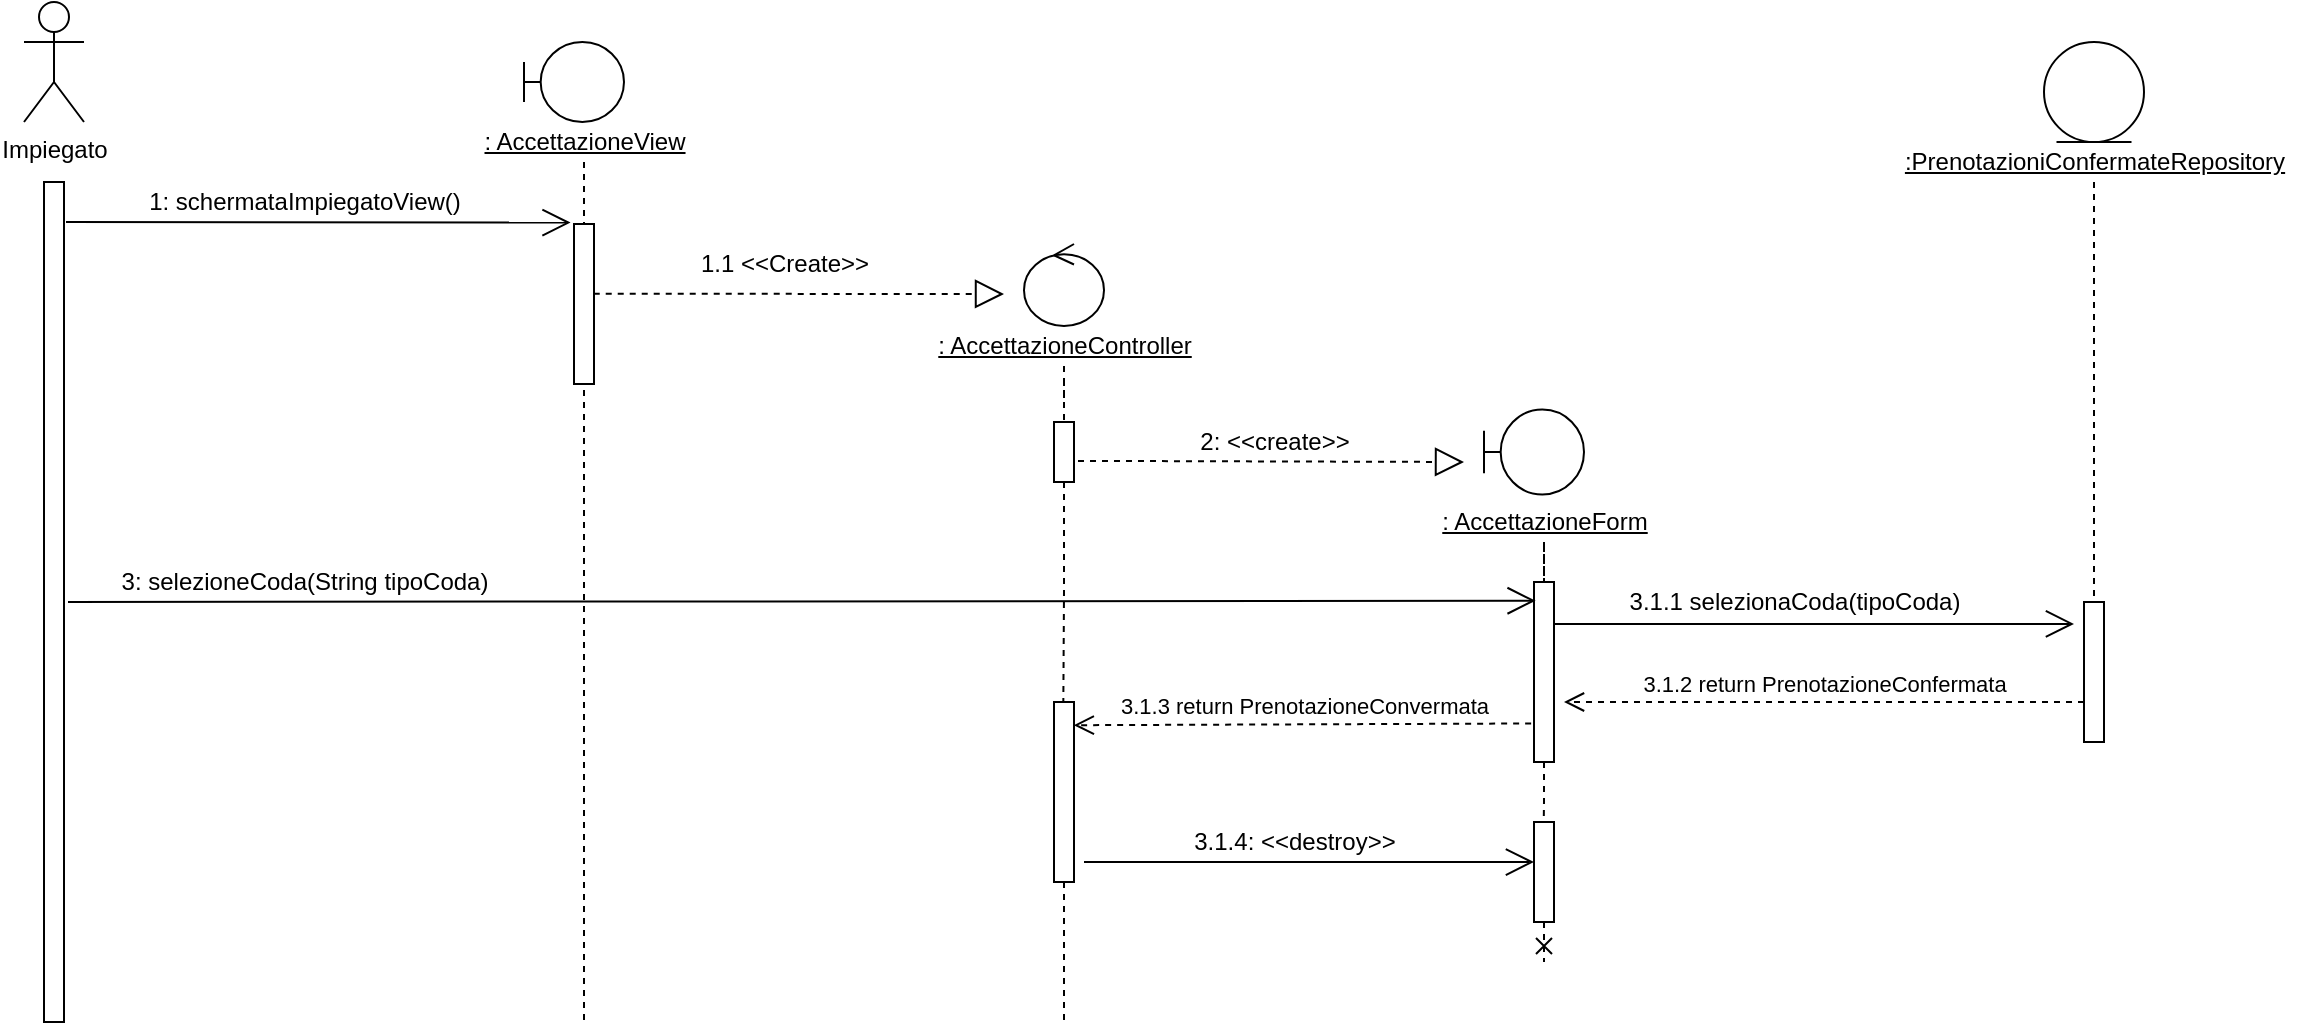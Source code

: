 <mxfile version="13.9.9" type="device"><diagram id="3ZefoO-cmfIHZe85Yj9q" name="Page-1"><mxGraphModel dx="1673" dy="931" grid="1" gridSize="10" guides="1" tooltips="1" connect="1" arrows="1" fold="1" page="1" pageScale="1" pageWidth="827" pageHeight="1169" math="0" shadow="0"><root><mxCell id="0"/><mxCell id="1" parent="0"/><mxCell id="gPGe6OiX--z09HjQj9qY-1" value="Impiegato" style="shape=umlActor;verticalLabelPosition=bottom;verticalAlign=top;html=1;" parent="1" vertex="1"><mxGeometry x="40" y="10" width="30" height="60" as="geometry"/></mxCell><mxCell id="gPGe6OiX--z09HjQj9qY-2" value="" style="html=1;points=[];perimeter=orthogonalPerimeter;" parent="1" vertex="1"><mxGeometry x="50" y="100" width="10" height="420" as="geometry"/></mxCell><mxCell id="gPGe6OiX--z09HjQj9qY-3" value="" style="shape=umlBoundary;whiteSpace=wrap;html=1;" parent="1" vertex="1"><mxGeometry x="290" y="30" width="50" height="40" as="geometry"/></mxCell><mxCell id="gPGe6OiX--z09HjQj9qY-15" value="" style="edgeStyle=orthogonalEdgeStyle;rounded=0;orthogonalLoop=1;jettySize=auto;html=1;dashed=1;endArrow=none;endFill=0;" parent="1" source="gPGe6OiX--z09HjQj9qY-4" edge="1"><mxGeometry relative="1" as="geometry"><mxPoint x="320" y="520" as="targetPoint"/></mxGeometry></mxCell><mxCell id="gPGe6OiX--z09HjQj9qY-4" value="&lt;u&gt;: AccettazioneView&lt;/u&gt;" style="text;html=1;align=center;verticalAlign=middle;resizable=0;points=[];autosize=1;" parent="1" vertex="1"><mxGeometry x="260" y="70" width="120" height="20" as="geometry"/></mxCell><mxCell id="gPGe6OiX--z09HjQj9qY-5" value="" style="endArrow=open;endFill=1;endSize=12;html=1;entryX=-0.171;entryY=-0.009;entryDx=0;entryDy=0;entryPerimeter=0;" parent="1" target="gPGe6OiX--z09HjQj9qY-6" edge="1"><mxGeometry width="160" relative="1" as="geometry"><mxPoint x="61" y="120" as="sourcePoint"/><mxPoint x="173" y="131" as="targetPoint"/></mxGeometry></mxCell><mxCell id="gPGe6OiX--z09HjQj9qY-6" value="" style="html=1;points=[];perimeter=orthogonalPerimeter;" parent="1" vertex="1"><mxGeometry x="315" y="121" width="10" height="80" as="geometry"/></mxCell><mxCell id="gPGe6OiX--z09HjQj9qY-7" value="1: schermataImpiegatoView()" style="text;html=1;align=center;verticalAlign=middle;resizable=0;points=[];autosize=1;" parent="1" vertex="1"><mxGeometry x="90" y="100" width="180" height="20" as="geometry"/></mxCell><mxCell id="gPGe6OiX--z09HjQj9qY-8" value="" style="endArrow=block;dashed=1;endFill=0;endSize=12;html=1;exitX=0.986;exitY=0.436;exitDx=0;exitDy=0;exitPerimeter=0;" parent="1" source="gPGe6OiX--z09HjQj9qY-6" edge="1"><mxGeometry width="160" relative="1" as="geometry"><mxPoint x="180" y="231" as="sourcePoint"/><mxPoint x="530" y="156" as="targetPoint"/></mxGeometry></mxCell><mxCell id="gPGe6OiX--z09HjQj9qY-9" value="" style="ellipse;shape=umlControl;whiteSpace=wrap;html=1;" parent="1" vertex="1"><mxGeometry x="540" y="131" width="40" height="41" as="geometry"/></mxCell><mxCell id="gPGe6OiX--z09HjQj9qY-10" value="1.1 &amp;lt;&amp;lt;Create&amp;gt;&amp;gt;" style="text;html=1;align=center;verticalAlign=middle;resizable=0;points=[];autosize=1;" parent="1" vertex="1"><mxGeometry x="370" y="131" width="100" height="20" as="geometry"/></mxCell><mxCell id="gPGe6OiX--z09HjQj9qY-11" value="&lt;u&gt;: AccettazioneController&lt;/u&gt;" style="text;html=1;align=center;verticalAlign=middle;resizable=0;points=[];autosize=1;" parent="1" vertex="1"><mxGeometry x="490" y="172" width="140" height="20" as="geometry"/></mxCell><mxCell id="39WVZKf2v5WD3Qg2fY9M-1" style="edgeStyle=orthogonalEdgeStyle;rounded=0;orthogonalLoop=1;jettySize=auto;html=1;entryX=0.467;entryY=-0.001;entryDx=0;entryDy=0;entryPerimeter=0;endArrow=none;endFill=0;dashed=1;" edge="1" parent="1" source="gPGe6OiX--z09HjQj9qY-16" target="gPGe6OiX--z09HjQj9qY-30"><mxGeometry relative="1" as="geometry"/></mxCell><mxCell id="gPGe6OiX--z09HjQj9qY-16" value="" style="html=1;points=[];perimeter=orthogonalPerimeter;" parent="1" vertex="1"><mxGeometry x="555" y="220" width="10" height="30" as="geometry"/></mxCell><mxCell id="gPGe6OiX--z09HjQj9qY-20" value="" style="edgeStyle=orthogonalEdgeStyle;rounded=0;orthogonalLoop=1;jettySize=auto;html=1;dashed=1;endArrow=none;endFill=0;" parent="1" source="gPGe6OiX--z09HjQj9qY-11" target="gPGe6OiX--z09HjQj9qY-16" edge="1"><mxGeometry relative="1" as="geometry"><mxPoint x="560" y="192" as="sourcePoint"/><mxPoint x="560" y="480" as="targetPoint"/></mxGeometry></mxCell><mxCell id="gPGe6OiX--z09HjQj9qY-21" value="" style="endArrow=block;dashed=1;endFill=0;endSize=12;html=1;exitX=1.2;exitY=0.648;exitDx=0;exitDy=0;exitPerimeter=0;" parent="1" source="gPGe6OiX--z09HjQj9qY-16" edge="1"><mxGeometry width="160" relative="1" as="geometry"><mxPoint x="580" y="240" as="sourcePoint"/><mxPoint x="760" y="240" as="targetPoint"/></mxGeometry></mxCell><mxCell id="gPGe6OiX--z09HjQj9qY-22" value="2: &amp;lt;&amp;lt;create&amp;gt;&amp;gt;" style="text;html=1;align=center;verticalAlign=middle;resizable=0;points=[];autosize=1;" parent="1" vertex="1"><mxGeometry x="620" y="220" width="90" height="20" as="geometry"/></mxCell><mxCell id="gPGe6OiX--z09HjQj9qY-23" value="" style="shape=umlBoundary;whiteSpace=wrap;html=1;" parent="1" vertex="1"><mxGeometry x="770" y="213.75" width="50" height="42.5" as="geometry"/></mxCell><mxCell id="gPGe6OiX--z09HjQj9qY-26" value="" style="edgeStyle=orthogonalEdgeStyle;rounded=0;orthogonalLoop=1;jettySize=auto;html=1;dashed=1;endArrow=none;endFill=0;" parent="1" source="gPGe6OiX--z09HjQj9qY-24" target="gPGe6OiX--z09HjQj9qY-25" edge="1"><mxGeometry relative="1" as="geometry"/></mxCell><mxCell id="gPGe6OiX--z09HjQj9qY-24" value="&lt;div&gt;&lt;u&gt;: AccettazioneForm&lt;/u&gt;&lt;/div&gt;" style="text;html=1;align=center;verticalAlign=middle;resizable=0;points=[];autosize=1;" parent="1" vertex="1"><mxGeometry x="740" y="260" width="120" height="20" as="geometry"/></mxCell><mxCell id="gPGe6OiX--z09HjQj9qY-27" style="edgeStyle=orthogonalEdgeStyle;rounded=0;orthogonalLoop=1;jettySize=auto;html=1;dashed=1;endArrow=none;endFill=0;entryX=0.486;entryY=0.01;entryDx=0;entryDy=0;entryPerimeter=0;" parent="1" source="gPGe6OiX--z09HjQj9qY-25" target="gPGe6OiX--z09HjQj9qY-31" edge="1"><mxGeometry relative="1" as="geometry"><mxPoint x="800" y="480" as="targetPoint"/></mxGeometry></mxCell><mxCell id="gPGe6OiX--z09HjQj9qY-25" value="" style="html=1;points=[];perimeter=orthogonalPerimeter;" parent="1" vertex="1"><mxGeometry x="795" y="300" width="10" height="90" as="geometry"/></mxCell><mxCell id="gPGe6OiX--z09HjQj9qY-28" value="" style="endArrow=open;endFill=1;endSize=12;html=1;entryX=0.083;entryY=0.104;entryDx=0;entryDy=0;entryPerimeter=0;" parent="1" edge="1" target="gPGe6OiX--z09HjQj9qY-25"><mxGeometry width="160" relative="1" as="geometry"><mxPoint x="62" y="310" as="sourcePoint"/><mxPoint x="742" y="310" as="targetPoint"/></mxGeometry></mxCell><mxCell id="gPGe6OiX--z09HjQj9qY-29" value="3: selezioneCoda(String tipoCoda)" style="text;html=1;align=center;verticalAlign=middle;resizable=0;points=[];autosize=1;" parent="1" vertex="1"><mxGeometry x="80" y="290" width="200" height="20" as="geometry"/></mxCell><mxCell id="gPGe6OiX--z09HjQj9qY-36" style="edgeStyle=orthogonalEdgeStyle;rounded=0;orthogonalLoop=1;jettySize=auto;html=1;dashed=1;endArrow=none;endFill=0;" parent="1" source="gPGe6OiX--z09HjQj9qY-30" edge="1"><mxGeometry relative="1" as="geometry"><mxPoint x="560" y="520" as="targetPoint"/></mxGeometry></mxCell><mxCell id="gPGe6OiX--z09HjQj9qY-30" value="" style="html=1;points=[];perimeter=orthogonalPerimeter;" parent="1" vertex="1"><mxGeometry x="555" y="360" width="10" height="90" as="geometry"/></mxCell><mxCell id="gPGe6OiX--z09HjQj9qY-35" style="edgeStyle=orthogonalEdgeStyle;rounded=0;orthogonalLoop=1;jettySize=auto;html=1;dashed=1;endArrow=cross;endFill=0;" parent="1" source="gPGe6OiX--z09HjQj9qY-31" edge="1"><mxGeometry relative="1" as="geometry"><mxPoint x="800" y="490" as="targetPoint"/></mxGeometry></mxCell><mxCell id="gPGe6OiX--z09HjQj9qY-31" value="" style="html=1;points=[];perimeter=orthogonalPerimeter;" parent="1" vertex="1"><mxGeometry x="795" y="420" width="10" height="50" as="geometry"/></mxCell><mxCell id="gPGe6OiX--z09HjQj9qY-32" value="3.1.3 return PrenotazioneConvermata" style="html=1;verticalAlign=bottom;endArrow=open;dashed=1;endSize=8;exitX=-0.143;exitY=0.786;exitDx=0;exitDy=0;exitPerimeter=0;entryX=0.99;entryY=0.129;entryDx=0;entryDy=0;entryPerimeter=0;" parent="1" source="gPGe6OiX--z09HjQj9qY-25" target="gPGe6OiX--z09HjQj9qY-30" edge="1"><mxGeometry x="-0.007" relative="1" as="geometry"><mxPoint x="745" y="390" as="sourcePoint"/><mxPoint x="570" y="370" as="targetPoint"/><Array as="points"/><mxPoint as="offset"/></mxGeometry></mxCell><mxCell id="gPGe6OiX--z09HjQj9qY-33" value="" style="endArrow=open;endFill=1;endSize=12;html=1;exitX=1.5;exitY=0.889;exitDx=0;exitDy=0;exitPerimeter=0;" parent="1" source="gPGe6OiX--z09HjQj9qY-30" edge="1" target="gPGe6OiX--z09HjQj9qY-31"><mxGeometry width="160" relative="1" as="geometry"><mxPoint x="620" y="410" as="sourcePoint"/><mxPoint x="770" y="430" as="targetPoint"/></mxGeometry></mxCell><mxCell id="gPGe6OiX--z09HjQj9qY-34" value="3.1.4: &amp;lt;&amp;lt;destroy&amp;gt;&amp;gt;" style="text;html=1;align=center;verticalAlign=middle;resizable=0;points=[];autosize=1;" parent="1" vertex="1"><mxGeometry x="615" y="420" width="120" height="20" as="geometry"/></mxCell><mxCell id="39WVZKf2v5WD3Qg2fY9M-2" value="" style="endArrow=open;endFill=1;endSize=12;html=1;entryX=-0.5;entryY=0.157;entryDx=0;entryDy=0;entryPerimeter=0;" edge="1" parent="1" source="gPGe6OiX--z09HjQj9qY-25" target="39WVZKf2v5WD3Qg2fY9M-6"><mxGeometry width="160" relative="1" as="geometry"><mxPoint x="780" y="320" as="sourcePoint"/><mxPoint x="900" y="320" as="targetPoint"/></mxGeometry></mxCell><mxCell id="39WVZKf2v5WD3Qg2fY9M-3" value="" style="ellipse;shape=umlEntity;whiteSpace=wrap;html=1;" vertex="1" parent="1"><mxGeometry x="1050" y="30" width="50" height="50" as="geometry"/></mxCell><mxCell id="39WVZKf2v5WD3Qg2fY9M-5" style="edgeStyle=orthogonalEdgeStyle;rounded=0;orthogonalLoop=1;jettySize=auto;html=1;dashed=1;endArrow=none;endFill=0;entryX=0.5;entryY=-0.022;entryDx=0;entryDy=0;entryPerimeter=0;" edge="1" parent="1" source="39WVZKf2v5WD3Qg2fY9M-4" target="39WVZKf2v5WD3Qg2fY9M-6"><mxGeometry relative="1" as="geometry"><mxPoint x="1075" y="520" as="targetPoint"/></mxGeometry></mxCell><mxCell id="39WVZKf2v5WD3Qg2fY9M-4" value="&lt;u&gt;:PrenotazioniConfermateRepository&lt;/u&gt;" style="text;html=1;align=center;verticalAlign=middle;resizable=0;points=[];autosize=1;" vertex="1" parent="1"><mxGeometry x="970" y="80" width="210" height="20" as="geometry"/></mxCell><mxCell id="39WVZKf2v5WD3Qg2fY9M-6" value="" style="html=1;points=[];perimeter=orthogonalPerimeter;" vertex="1" parent="1"><mxGeometry x="1070" y="310" width="10" height="70" as="geometry"/></mxCell><mxCell id="39WVZKf2v5WD3Qg2fY9M-7" value="3.1.2 return PrenotazioneConfermata" style="html=1;verticalAlign=bottom;endArrow=open;dashed=1;endSize=8;exitX=0;exitY=0.714;exitDx=0;exitDy=0;exitPerimeter=0;" edge="1" parent="1" source="39WVZKf2v5WD3Qg2fY9M-6"><mxGeometry relative="1" as="geometry"><mxPoint x="1030" y="360" as="sourcePoint"/><mxPoint x="810" y="360" as="targetPoint"/></mxGeometry></mxCell><mxCell id="39WVZKf2v5WD3Qg2fY9M-9" value="3.1.1 selezionaCoda(tipoCoda)" style="text;html=1;align=center;verticalAlign=middle;resizable=0;points=[];autosize=1;rotation=0;" vertex="1" parent="1"><mxGeometry x="830" y="300" width="190" height="20" as="geometry"/></mxCell></root></mxGraphModel></diagram></mxfile>